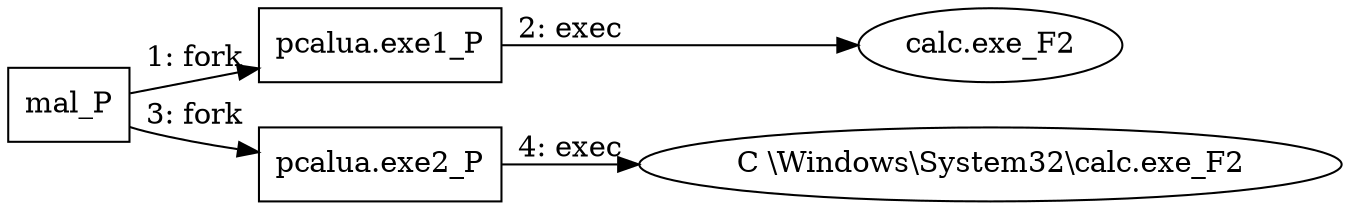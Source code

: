 digraph T1202 {
rankdir="LR"
size="9"
fixedsize="false"
splines="true"
nodesep=0.3
ranksep=0
fontsize=10
overlap="scalexy"
engine= "neato"
	"mal_P" [node_type=Process shape=box]
	"pcalua.exe1_P" [node_type=Process shape=box]
	"pcalua.exe2_P" [node_type=Process shape=box]
	"calc.exe_F2" [node_type=File shape=ellipse]
	"C \\Windows\\System32\\calc.exe_F2" [node_type=File shape=ellipse]
	"mal_P" -> "pcalua.exe1_P" [label="1: fork"]
	"pcalua.exe1_P" -> "calc.exe_F2" [label="2: exec"]
	"mal_P" -> "pcalua.exe2_P" [label="3: fork"]
	"pcalua.exe2_P" -> "C \\Windows\\System32\\calc.exe_F2" [label="4: exec"]
}
